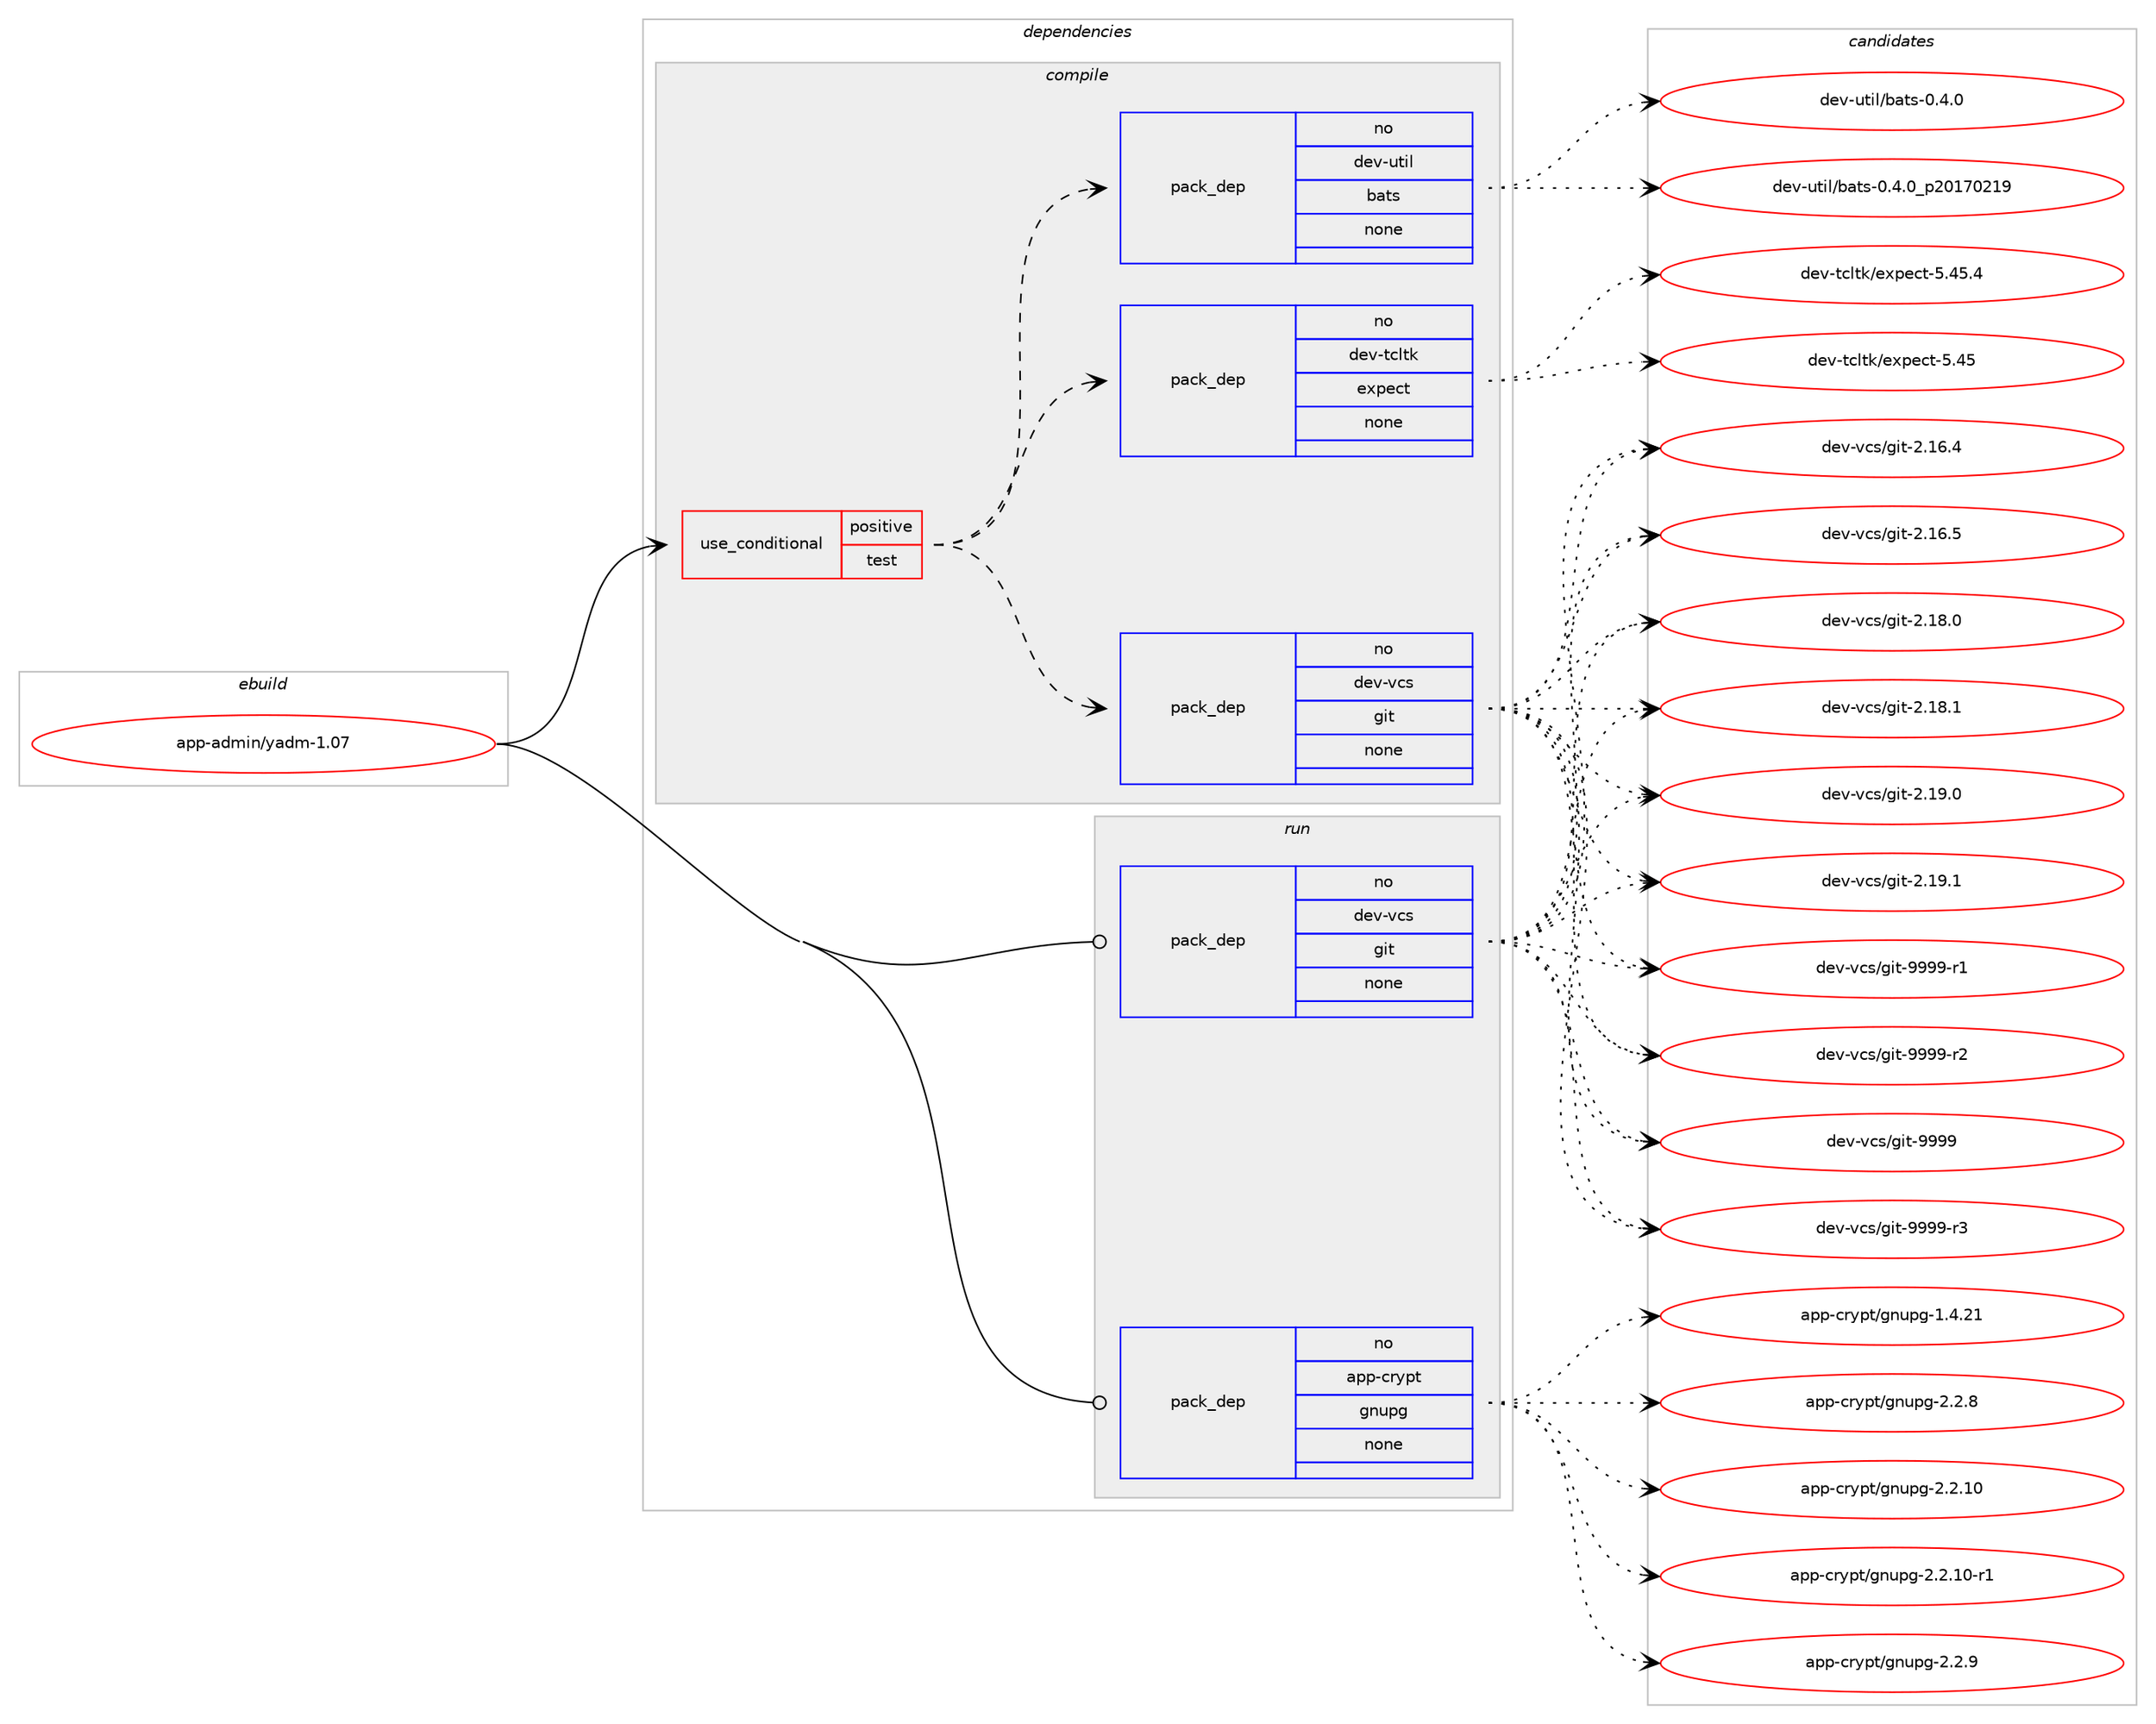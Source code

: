 digraph prolog {

# *************
# Graph options
# *************

newrank=true;
concentrate=true;
compound=true;
graph [rankdir=LR,fontname=Helvetica,fontsize=10,ranksep=1.5];#, ranksep=2.5, nodesep=0.2];
edge  [arrowhead=vee];
node  [fontname=Helvetica,fontsize=10];

# **********
# The ebuild
# **********

subgraph cluster_leftcol {
color=gray;
rank=same;
label=<<i>ebuild</i>>;
id [label="app-admin/yadm-1.07", color=red, width=4, href="../app-admin/yadm-1.07.svg"];
}

# ****************
# The dependencies
# ****************

subgraph cluster_midcol {
color=gray;
label=<<i>dependencies</i>>;
subgraph cluster_compile {
fillcolor="#eeeeee";
style=filled;
label=<<i>compile</i>>;
subgraph cond958 {
dependency3777 [label=<<TABLE BORDER="0" CELLBORDER="1" CELLSPACING="0" CELLPADDING="4"><TR><TD ROWSPAN="3" CELLPADDING="10">use_conditional</TD></TR><TR><TD>positive</TD></TR><TR><TD>test</TD></TR></TABLE>>, shape=none, color=red];
subgraph pack2728 {
dependency3778 [label=<<TABLE BORDER="0" CELLBORDER="1" CELLSPACING="0" CELLPADDING="4" WIDTH="220"><TR><TD ROWSPAN="6" CELLPADDING="30">pack_dep</TD></TR><TR><TD WIDTH="110">no</TD></TR><TR><TD>dev-tcltk</TD></TR><TR><TD>expect</TD></TR><TR><TD>none</TD></TR><TR><TD></TD></TR></TABLE>>, shape=none, color=blue];
}
dependency3777:e -> dependency3778:w [weight=20,style="dashed",arrowhead="vee"];
subgraph pack2729 {
dependency3779 [label=<<TABLE BORDER="0" CELLBORDER="1" CELLSPACING="0" CELLPADDING="4" WIDTH="220"><TR><TD ROWSPAN="6" CELLPADDING="30">pack_dep</TD></TR><TR><TD WIDTH="110">no</TD></TR><TR><TD>dev-util</TD></TR><TR><TD>bats</TD></TR><TR><TD>none</TD></TR><TR><TD></TD></TR></TABLE>>, shape=none, color=blue];
}
dependency3777:e -> dependency3779:w [weight=20,style="dashed",arrowhead="vee"];
subgraph pack2730 {
dependency3780 [label=<<TABLE BORDER="0" CELLBORDER="1" CELLSPACING="0" CELLPADDING="4" WIDTH="220"><TR><TD ROWSPAN="6" CELLPADDING="30">pack_dep</TD></TR><TR><TD WIDTH="110">no</TD></TR><TR><TD>dev-vcs</TD></TR><TR><TD>git</TD></TR><TR><TD>none</TD></TR><TR><TD></TD></TR></TABLE>>, shape=none, color=blue];
}
dependency3777:e -> dependency3780:w [weight=20,style="dashed",arrowhead="vee"];
}
id:e -> dependency3777:w [weight=20,style="solid",arrowhead="vee"];
}
subgraph cluster_compileandrun {
fillcolor="#eeeeee";
style=filled;
label=<<i>compile and run</i>>;
}
subgraph cluster_run {
fillcolor="#eeeeee";
style=filled;
label=<<i>run</i>>;
subgraph pack2731 {
dependency3781 [label=<<TABLE BORDER="0" CELLBORDER="1" CELLSPACING="0" CELLPADDING="4" WIDTH="220"><TR><TD ROWSPAN="6" CELLPADDING="30">pack_dep</TD></TR><TR><TD WIDTH="110">no</TD></TR><TR><TD>app-crypt</TD></TR><TR><TD>gnupg</TD></TR><TR><TD>none</TD></TR><TR><TD></TD></TR></TABLE>>, shape=none, color=blue];
}
id:e -> dependency3781:w [weight=20,style="solid",arrowhead="odot"];
subgraph pack2732 {
dependency3782 [label=<<TABLE BORDER="0" CELLBORDER="1" CELLSPACING="0" CELLPADDING="4" WIDTH="220"><TR><TD ROWSPAN="6" CELLPADDING="30">pack_dep</TD></TR><TR><TD WIDTH="110">no</TD></TR><TR><TD>dev-vcs</TD></TR><TR><TD>git</TD></TR><TR><TD>none</TD></TR><TR><TD></TD></TR></TABLE>>, shape=none, color=blue];
}
id:e -> dependency3782:w [weight=20,style="solid",arrowhead="odot"];
}
}

# **************
# The candidates
# **************

subgraph cluster_choices {
rank=same;
color=gray;
label=<<i>candidates</i>>;

subgraph choice2728 {
color=black;
nodesep=1;
choice100101118451169910811610747101120112101991164553465253 [label="dev-tcltk/expect-5.45", color=red, width=4,href="../dev-tcltk/expect-5.45.svg"];
choice1001011184511699108116107471011201121019911645534652534652 [label="dev-tcltk/expect-5.45.4", color=red, width=4,href="../dev-tcltk/expect-5.45.4.svg"];
dependency3778:e -> choice100101118451169910811610747101120112101991164553465253:w [style=dotted,weight="100"];
dependency3778:e -> choice1001011184511699108116107471011201121019911645534652534652:w [style=dotted,weight="100"];
}
subgraph choice2729 {
color=black;
nodesep=1;
choice10010111845117116105108479897116115454846524648 [label="dev-util/bats-0.4.0", color=red, width=4,href="../dev-util/bats-0.4.0.svg"];
choice10010111845117116105108479897116115454846524648951125048495548504957 [label="dev-util/bats-0.4.0_p20170219", color=red, width=4,href="../dev-util/bats-0.4.0_p20170219.svg"];
dependency3779:e -> choice10010111845117116105108479897116115454846524648:w [style=dotted,weight="100"];
dependency3779:e -> choice10010111845117116105108479897116115454846524648951125048495548504957:w [style=dotted,weight="100"];
}
subgraph choice2730 {
color=black;
nodesep=1;
choice10010111845118991154710310511645504649544652 [label="dev-vcs/git-2.16.4", color=red, width=4,href="../dev-vcs/git-2.16.4.svg"];
choice10010111845118991154710310511645504649544653 [label="dev-vcs/git-2.16.5", color=red, width=4,href="../dev-vcs/git-2.16.5.svg"];
choice10010111845118991154710310511645504649564648 [label="dev-vcs/git-2.18.0", color=red, width=4,href="../dev-vcs/git-2.18.0.svg"];
choice10010111845118991154710310511645504649564649 [label="dev-vcs/git-2.18.1", color=red, width=4,href="../dev-vcs/git-2.18.1.svg"];
choice10010111845118991154710310511645504649574648 [label="dev-vcs/git-2.19.0", color=red, width=4,href="../dev-vcs/git-2.19.0.svg"];
choice10010111845118991154710310511645504649574649 [label="dev-vcs/git-2.19.1", color=red, width=4,href="../dev-vcs/git-2.19.1.svg"];
choice1001011184511899115471031051164557575757 [label="dev-vcs/git-9999", color=red, width=4,href="../dev-vcs/git-9999.svg"];
choice10010111845118991154710310511645575757574511449 [label="dev-vcs/git-9999-r1", color=red, width=4,href="../dev-vcs/git-9999-r1.svg"];
choice10010111845118991154710310511645575757574511450 [label="dev-vcs/git-9999-r2", color=red, width=4,href="../dev-vcs/git-9999-r2.svg"];
choice10010111845118991154710310511645575757574511451 [label="dev-vcs/git-9999-r3", color=red, width=4,href="../dev-vcs/git-9999-r3.svg"];
dependency3780:e -> choice10010111845118991154710310511645504649544652:w [style=dotted,weight="100"];
dependency3780:e -> choice10010111845118991154710310511645504649544653:w [style=dotted,weight="100"];
dependency3780:e -> choice10010111845118991154710310511645504649564648:w [style=dotted,weight="100"];
dependency3780:e -> choice10010111845118991154710310511645504649564649:w [style=dotted,weight="100"];
dependency3780:e -> choice10010111845118991154710310511645504649574648:w [style=dotted,weight="100"];
dependency3780:e -> choice10010111845118991154710310511645504649574649:w [style=dotted,weight="100"];
dependency3780:e -> choice1001011184511899115471031051164557575757:w [style=dotted,weight="100"];
dependency3780:e -> choice10010111845118991154710310511645575757574511449:w [style=dotted,weight="100"];
dependency3780:e -> choice10010111845118991154710310511645575757574511450:w [style=dotted,weight="100"];
dependency3780:e -> choice10010111845118991154710310511645575757574511451:w [style=dotted,weight="100"];
}
subgraph choice2731 {
color=black;
nodesep=1;
choice9711211245991141211121164710311011711210345494652465049 [label="app-crypt/gnupg-1.4.21", color=red, width=4,href="../app-crypt/gnupg-1.4.21.svg"];
choice9711211245991141211121164710311011711210345504650464948 [label="app-crypt/gnupg-2.2.10", color=red, width=4,href="../app-crypt/gnupg-2.2.10.svg"];
choice97112112459911412111211647103110117112103455046504649484511449 [label="app-crypt/gnupg-2.2.10-r1", color=red, width=4,href="../app-crypt/gnupg-2.2.10-r1.svg"];
choice97112112459911412111211647103110117112103455046504656 [label="app-crypt/gnupg-2.2.8", color=red, width=4,href="../app-crypt/gnupg-2.2.8.svg"];
choice97112112459911412111211647103110117112103455046504657 [label="app-crypt/gnupg-2.2.9", color=red, width=4,href="../app-crypt/gnupg-2.2.9.svg"];
dependency3781:e -> choice9711211245991141211121164710311011711210345494652465049:w [style=dotted,weight="100"];
dependency3781:e -> choice9711211245991141211121164710311011711210345504650464948:w [style=dotted,weight="100"];
dependency3781:e -> choice97112112459911412111211647103110117112103455046504649484511449:w [style=dotted,weight="100"];
dependency3781:e -> choice97112112459911412111211647103110117112103455046504656:w [style=dotted,weight="100"];
dependency3781:e -> choice97112112459911412111211647103110117112103455046504657:w [style=dotted,weight="100"];
}
subgraph choice2732 {
color=black;
nodesep=1;
choice10010111845118991154710310511645504649544652 [label="dev-vcs/git-2.16.4", color=red, width=4,href="../dev-vcs/git-2.16.4.svg"];
choice10010111845118991154710310511645504649544653 [label="dev-vcs/git-2.16.5", color=red, width=4,href="../dev-vcs/git-2.16.5.svg"];
choice10010111845118991154710310511645504649564648 [label="dev-vcs/git-2.18.0", color=red, width=4,href="../dev-vcs/git-2.18.0.svg"];
choice10010111845118991154710310511645504649564649 [label="dev-vcs/git-2.18.1", color=red, width=4,href="../dev-vcs/git-2.18.1.svg"];
choice10010111845118991154710310511645504649574648 [label="dev-vcs/git-2.19.0", color=red, width=4,href="../dev-vcs/git-2.19.0.svg"];
choice10010111845118991154710310511645504649574649 [label="dev-vcs/git-2.19.1", color=red, width=4,href="../dev-vcs/git-2.19.1.svg"];
choice1001011184511899115471031051164557575757 [label="dev-vcs/git-9999", color=red, width=4,href="../dev-vcs/git-9999.svg"];
choice10010111845118991154710310511645575757574511449 [label="dev-vcs/git-9999-r1", color=red, width=4,href="../dev-vcs/git-9999-r1.svg"];
choice10010111845118991154710310511645575757574511450 [label="dev-vcs/git-9999-r2", color=red, width=4,href="../dev-vcs/git-9999-r2.svg"];
choice10010111845118991154710310511645575757574511451 [label="dev-vcs/git-9999-r3", color=red, width=4,href="../dev-vcs/git-9999-r3.svg"];
dependency3782:e -> choice10010111845118991154710310511645504649544652:w [style=dotted,weight="100"];
dependency3782:e -> choice10010111845118991154710310511645504649544653:w [style=dotted,weight="100"];
dependency3782:e -> choice10010111845118991154710310511645504649564648:w [style=dotted,weight="100"];
dependency3782:e -> choice10010111845118991154710310511645504649564649:w [style=dotted,weight="100"];
dependency3782:e -> choice10010111845118991154710310511645504649574648:w [style=dotted,weight="100"];
dependency3782:e -> choice10010111845118991154710310511645504649574649:w [style=dotted,weight="100"];
dependency3782:e -> choice1001011184511899115471031051164557575757:w [style=dotted,weight="100"];
dependency3782:e -> choice10010111845118991154710310511645575757574511449:w [style=dotted,weight="100"];
dependency3782:e -> choice10010111845118991154710310511645575757574511450:w [style=dotted,weight="100"];
dependency3782:e -> choice10010111845118991154710310511645575757574511451:w [style=dotted,weight="100"];
}
}

}
